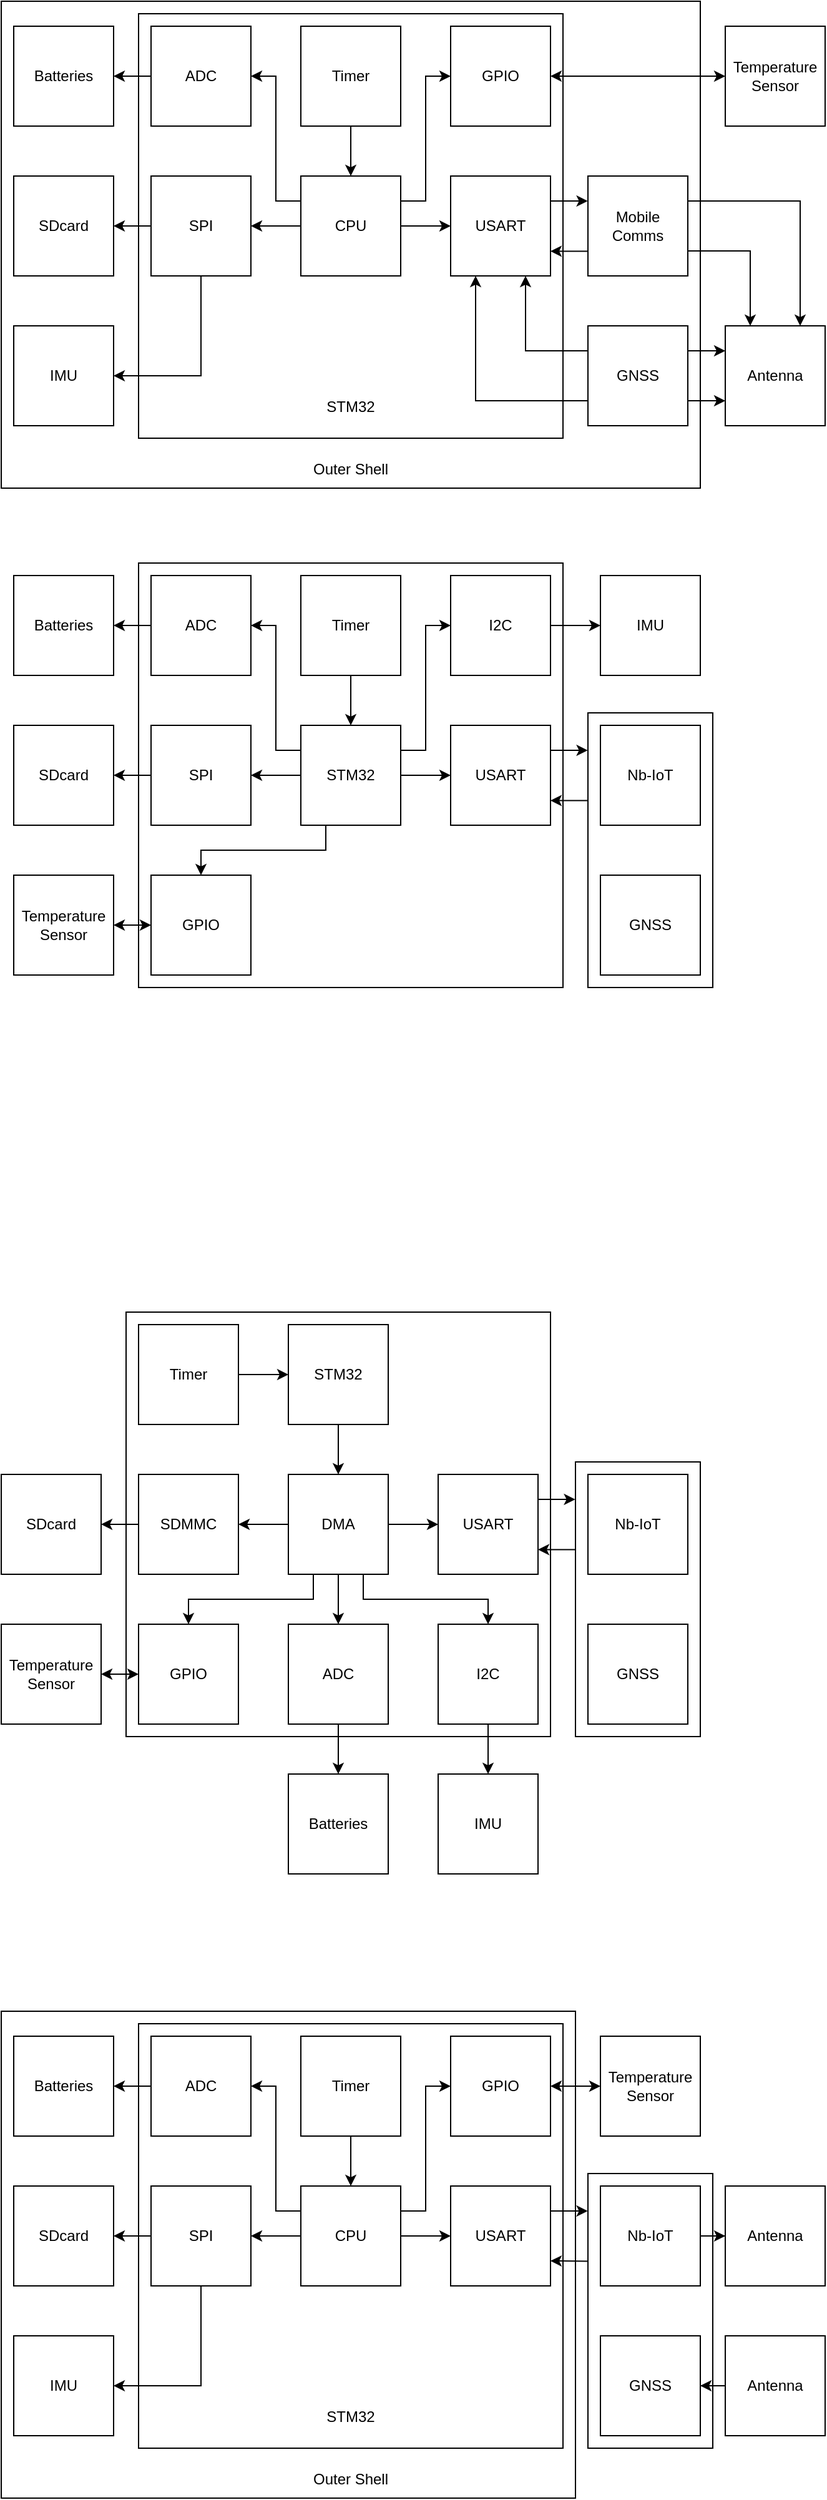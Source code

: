 <mxfile version="26.2.14">
  <diagram name="Page-1" id="YDXt2fmcOemhuKh-iClX">
    <mxGraphModel dx="1372" dy="1892" grid="1" gridSize="10" guides="1" tooltips="1" connect="1" arrows="1" fold="1" page="1" pageScale="1" pageWidth="850" pageHeight="1100" math="0" shadow="0">
      <root>
        <mxCell id="0" />
        <mxCell id="1" parent="0" />
        <mxCell id="3ibLhJLtpGwH6AKdikq_-66" value="" style="rounded=0;whiteSpace=wrap;html=1;" parent="1" vertex="1">
          <mxGeometry x="590" y="550" width="100" height="220" as="geometry" />
        </mxCell>
        <mxCell id="3ibLhJLtpGwH6AKdikq_-4" value="" style="rounded=0;whiteSpace=wrap;html=1;" parent="1" vertex="1">
          <mxGeometry x="230" y="430" width="340" height="340" as="geometry" />
        </mxCell>
        <mxCell id="3ibLhJLtpGwH6AKdikq_-5" style="edgeStyle=orthogonalEdgeStyle;rounded=0;orthogonalLoop=1;jettySize=auto;html=1;exitX=0;exitY=0.25;exitDx=0;exitDy=0;entryX=1;entryY=0.5;entryDx=0;entryDy=0;" parent="1" source="3ibLhJLtpGwH6AKdikq_-1" target="3ibLhJLtpGwH6AKdikq_-2" edge="1">
          <mxGeometry relative="1" as="geometry">
            <Array as="points">
              <mxPoint x="340" y="580" />
              <mxPoint x="340" y="480" />
            </Array>
          </mxGeometry>
        </mxCell>
        <mxCell id="3ibLhJLtpGwH6AKdikq_-6" style="edgeStyle=orthogonalEdgeStyle;rounded=0;orthogonalLoop=1;jettySize=auto;html=1;exitX=1;exitY=0.5;exitDx=0;exitDy=0;entryX=0;entryY=0.5;entryDx=0;entryDy=0;" parent="1" source="3ibLhJLtpGwH6AKdikq_-1" target="3ibLhJLtpGwH6AKdikq_-3" edge="1">
          <mxGeometry relative="1" as="geometry" />
        </mxCell>
        <mxCell id="3ibLhJLtpGwH6AKdikq_-8" style="edgeStyle=orthogonalEdgeStyle;rounded=0;orthogonalLoop=1;jettySize=auto;html=1;exitX=0;exitY=0.5;exitDx=0;exitDy=0;entryX=1;entryY=0.5;entryDx=0;entryDy=0;" parent="1" source="3ibLhJLtpGwH6AKdikq_-1" target="3ibLhJLtpGwH6AKdikq_-7" edge="1">
          <mxGeometry relative="1" as="geometry">
            <Array as="points">
              <mxPoint x="360" y="600" />
              <mxPoint x="360" y="600" />
            </Array>
          </mxGeometry>
        </mxCell>
        <mxCell id="3ibLhJLtpGwH6AKdikq_-26" style="edgeStyle=orthogonalEdgeStyle;rounded=0;orthogonalLoop=1;jettySize=auto;html=1;entryX=0.5;entryY=0;entryDx=0;entryDy=0;exitX=0.25;exitY=1;exitDx=0;exitDy=0;" parent="1" source="3ibLhJLtpGwH6AKdikq_-1" target="3ibLhJLtpGwH6AKdikq_-20" edge="1">
          <mxGeometry relative="1" as="geometry">
            <Array as="points">
              <mxPoint x="380" y="660" />
              <mxPoint x="280" y="660" />
            </Array>
          </mxGeometry>
        </mxCell>
        <mxCell id="3ibLhJLtpGwH6AKdikq_-30" style="edgeStyle=orthogonalEdgeStyle;rounded=0;orthogonalLoop=1;jettySize=auto;html=1;exitX=1;exitY=0.25;exitDx=0;exitDy=0;entryX=0;entryY=0.5;entryDx=0;entryDy=0;" parent="1" source="3ibLhJLtpGwH6AKdikq_-1" target="3ibLhJLtpGwH6AKdikq_-29" edge="1">
          <mxGeometry relative="1" as="geometry" />
        </mxCell>
        <mxCell id="3ibLhJLtpGwH6AKdikq_-1" value="STM32" style="whiteSpace=wrap;html=1;aspect=fixed;" parent="1" vertex="1">
          <mxGeometry x="360" y="560" width="80" height="80" as="geometry" />
        </mxCell>
        <mxCell id="3ibLhJLtpGwH6AKdikq_-13" style="edgeStyle=orthogonalEdgeStyle;rounded=0;orthogonalLoop=1;jettySize=auto;html=1;entryX=1;entryY=0.5;entryDx=0;entryDy=0;" parent="1" source="3ibLhJLtpGwH6AKdikq_-2" target="3ibLhJLtpGwH6AKdikq_-11" edge="1">
          <mxGeometry relative="1" as="geometry">
            <Array as="points" />
          </mxGeometry>
        </mxCell>
        <mxCell id="3ibLhJLtpGwH6AKdikq_-2" value="ADC" style="whiteSpace=wrap;html=1;aspect=fixed;" parent="1" vertex="1">
          <mxGeometry x="240" y="440" width="80" height="80" as="geometry" />
        </mxCell>
        <mxCell id="3ibLhJLtpGwH6AKdikq_-28" style="edgeStyle=orthogonalEdgeStyle;rounded=0;orthogonalLoop=1;jettySize=auto;html=1;entryX=0.319;entryY=1.002;entryDx=0;entryDy=0;entryPerimeter=0;startArrow=classic;startFill=1;endArrow=none;" parent="1" source="3ibLhJLtpGwH6AKdikq_-3" edge="1">
          <mxGeometry relative="1" as="geometry">
            <mxPoint x="589.8" y="620.18" as="targetPoint" />
            <Array as="points">
              <mxPoint x="590" y="620" />
            </Array>
          </mxGeometry>
        </mxCell>
        <mxCell id="3ibLhJLtpGwH6AKdikq_-3" value="USART" style="whiteSpace=wrap;html=1;aspect=fixed;" parent="1" vertex="1">
          <mxGeometry x="480" y="560" width="80" height="80" as="geometry" />
        </mxCell>
        <mxCell id="3ibLhJLtpGwH6AKdikq_-10" style="edgeStyle=orthogonalEdgeStyle;rounded=0;orthogonalLoop=1;jettySize=auto;html=1;entryX=1;entryY=0.5;entryDx=0;entryDy=0;" parent="1" source="3ibLhJLtpGwH6AKdikq_-7" target="3ibLhJLtpGwH6AKdikq_-9" edge="1">
          <mxGeometry relative="1" as="geometry" />
        </mxCell>
        <mxCell id="3ibLhJLtpGwH6AKdikq_-7" value="SPI" style="whiteSpace=wrap;html=1;aspect=fixed;" parent="1" vertex="1">
          <mxGeometry x="240" y="560" width="80" height="80" as="geometry" />
        </mxCell>
        <mxCell id="3ibLhJLtpGwH6AKdikq_-9" value="SDcard" style="whiteSpace=wrap;html=1;aspect=fixed;" parent="1" vertex="1">
          <mxGeometry x="130" y="560" width="80" height="80" as="geometry" />
        </mxCell>
        <mxCell id="3ibLhJLtpGwH6AKdikq_-11" value="Batteries" style="whiteSpace=wrap;html=1;aspect=fixed;" parent="1" vertex="1">
          <mxGeometry x="130" y="440" width="80" height="80" as="geometry" />
        </mxCell>
        <mxCell id="3ibLhJLtpGwH6AKdikq_-25" style="edgeStyle=orthogonalEdgeStyle;rounded=0;orthogonalLoop=1;jettySize=auto;html=1;entryX=1;entryY=0.5;entryDx=0;entryDy=0;startArrow=classic;startFill=1;" parent="1" source="3ibLhJLtpGwH6AKdikq_-20" target="3ibLhJLtpGwH6AKdikq_-24" edge="1">
          <mxGeometry relative="1" as="geometry" />
        </mxCell>
        <mxCell id="3ibLhJLtpGwH6AKdikq_-20" value="GPIO" style="whiteSpace=wrap;html=1;aspect=fixed;" parent="1" vertex="1">
          <mxGeometry x="240" y="680" width="80" height="80" as="geometry" />
        </mxCell>
        <mxCell id="3ibLhJLtpGwH6AKdikq_-14" value="GNSS" style="whiteSpace=wrap;html=1;aspect=fixed;" parent="1" vertex="1">
          <mxGeometry x="600" y="680" width="80" height="80" as="geometry" />
        </mxCell>
        <mxCell id="3ibLhJLtpGwH6AKdikq_-24" value="Temperature Sensor" style="whiteSpace=wrap;html=1;aspect=fixed;" parent="1" vertex="1">
          <mxGeometry x="130" y="680" width="80" height="80" as="geometry" />
        </mxCell>
        <mxCell id="3ibLhJLtpGwH6AKdikq_-27" style="edgeStyle=orthogonalEdgeStyle;rounded=0;orthogonalLoop=1;jettySize=auto;html=1;entryX=0.135;entryY=1.002;entryDx=0;entryDy=0;entryPerimeter=0;exitX=1;exitY=0.25;exitDx=0;exitDy=0;" parent="1" source="3ibLhJLtpGwH6AKdikq_-3" edge="1">
          <mxGeometry relative="1" as="geometry">
            <mxPoint x="589.8" y="579.7" as="targetPoint" />
          </mxGeometry>
        </mxCell>
        <mxCell id="3ibLhJLtpGwH6AKdikq_-32" style="edgeStyle=orthogonalEdgeStyle;rounded=0;orthogonalLoop=1;jettySize=auto;html=1;entryX=0;entryY=0.5;entryDx=0;entryDy=0;" parent="1" source="3ibLhJLtpGwH6AKdikq_-29" target="3ibLhJLtpGwH6AKdikq_-31" edge="1">
          <mxGeometry relative="1" as="geometry" />
        </mxCell>
        <mxCell id="3ibLhJLtpGwH6AKdikq_-29" value="I2C" style="whiteSpace=wrap;html=1;aspect=fixed;" parent="1" vertex="1">
          <mxGeometry x="480" y="440" width="80" height="80" as="geometry" />
        </mxCell>
        <mxCell id="3ibLhJLtpGwH6AKdikq_-31" value="IMU" style="whiteSpace=wrap;html=1;aspect=fixed;" parent="1" vertex="1">
          <mxGeometry x="600" y="440" width="80" height="80" as="geometry" />
        </mxCell>
        <mxCell id="3ibLhJLtpGwH6AKdikq_-33" value="" style="rounded=0;whiteSpace=wrap;html=1;" parent="1" vertex="1">
          <mxGeometry x="220" y="1030" width="340" height="340" as="geometry" />
        </mxCell>
        <mxCell id="3ibLhJLtpGwH6AKdikq_-34" style="edgeStyle=orthogonalEdgeStyle;rounded=0;orthogonalLoop=1;jettySize=auto;html=1;exitX=0.5;exitY=1;exitDx=0;exitDy=0;entryX=0.5;entryY=0;entryDx=0;entryDy=0;" parent="1" source="3ibLhJLtpGwH6AKdikq_-39" target="3ibLhJLtpGwH6AKdikq_-41" edge="1">
          <mxGeometry relative="1" as="geometry" />
        </mxCell>
        <mxCell id="3ibLhJLtpGwH6AKdikq_-35" style="edgeStyle=orthogonalEdgeStyle;rounded=0;orthogonalLoop=1;jettySize=auto;html=1;exitX=1;exitY=0.5;exitDx=0;exitDy=0;entryX=0;entryY=0.5;entryDx=0;entryDy=0;" parent="1" source="3ibLhJLtpGwH6AKdikq_-39" target="3ibLhJLtpGwH6AKdikq_-43" edge="1">
          <mxGeometry relative="1" as="geometry" />
        </mxCell>
        <mxCell id="3ibLhJLtpGwH6AKdikq_-36" style="edgeStyle=orthogonalEdgeStyle;rounded=0;orthogonalLoop=1;jettySize=auto;html=1;exitX=0;exitY=0.5;exitDx=0;exitDy=0;entryX=1;entryY=0.5;entryDx=0;entryDy=0;" parent="1" source="3ibLhJLtpGwH6AKdikq_-39" target="3ibLhJLtpGwH6AKdikq_-45" edge="1">
          <mxGeometry relative="1" as="geometry">
            <Array as="points">
              <mxPoint x="350" y="1200" />
              <mxPoint x="350" y="1200" />
            </Array>
          </mxGeometry>
        </mxCell>
        <mxCell id="3ibLhJLtpGwH6AKdikq_-37" style="edgeStyle=orthogonalEdgeStyle;rounded=0;orthogonalLoop=1;jettySize=auto;html=1;entryX=0.5;entryY=0;entryDx=0;entryDy=0;exitX=0.25;exitY=1;exitDx=0;exitDy=0;" parent="1" source="3ibLhJLtpGwH6AKdikq_-39" target="3ibLhJLtpGwH6AKdikq_-49" edge="1">
          <mxGeometry relative="1" as="geometry">
            <Array as="points">
              <mxPoint x="370" y="1260" />
              <mxPoint x="270" y="1260" />
            </Array>
          </mxGeometry>
        </mxCell>
        <mxCell id="3ibLhJLtpGwH6AKdikq_-38" style="edgeStyle=orthogonalEdgeStyle;rounded=0;orthogonalLoop=1;jettySize=auto;html=1;exitX=0.75;exitY=1;exitDx=0;exitDy=0;entryX=0.5;entryY=0;entryDx=0;entryDy=0;" parent="1" source="3ibLhJLtpGwH6AKdikq_-39" target="3ibLhJLtpGwH6AKdikq_-56" edge="1">
          <mxGeometry relative="1" as="geometry" />
        </mxCell>
        <mxCell id="3ibLhJLtpGwH6AKdikq_-39" value="DMA" style="whiteSpace=wrap;html=1;aspect=fixed;" parent="1" vertex="1">
          <mxGeometry x="350" y="1160" width="80" height="80" as="geometry" />
        </mxCell>
        <mxCell id="3ibLhJLtpGwH6AKdikq_-40" style="edgeStyle=orthogonalEdgeStyle;rounded=0;orthogonalLoop=1;jettySize=auto;html=1;entryX=0.5;entryY=0;entryDx=0;entryDy=0;" parent="1" source="3ibLhJLtpGwH6AKdikq_-41" target="3ibLhJLtpGwH6AKdikq_-47" edge="1">
          <mxGeometry relative="1" as="geometry">
            <Array as="points" />
          </mxGeometry>
        </mxCell>
        <mxCell id="3ibLhJLtpGwH6AKdikq_-41" value="ADC" style="whiteSpace=wrap;html=1;aspect=fixed;" parent="1" vertex="1">
          <mxGeometry x="350" y="1280" width="80" height="80" as="geometry" />
        </mxCell>
        <mxCell id="3ibLhJLtpGwH6AKdikq_-42" style="edgeStyle=orthogonalEdgeStyle;rounded=0;orthogonalLoop=1;jettySize=auto;html=1;entryX=0.319;entryY=1.002;entryDx=0;entryDy=0;entryPerimeter=0;startArrow=classic;startFill=1;endArrow=none;" parent="1" source="3ibLhJLtpGwH6AKdikq_-43" target="3ibLhJLtpGwH6AKdikq_-50" edge="1">
          <mxGeometry relative="1" as="geometry">
            <Array as="points">
              <mxPoint x="580" y="1220" />
            </Array>
          </mxGeometry>
        </mxCell>
        <mxCell id="3ibLhJLtpGwH6AKdikq_-43" value="USART" style="whiteSpace=wrap;html=1;aspect=fixed;" parent="1" vertex="1">
          <mxGeometry x="470" y="1160" width="80" height="80" as="geometry" />
        </mxCell>
        <mxCell id="3ibLhJLtpGwH6AKdikq_-44" style="edgeStyle=orthogonalEdgeStyle;rounded=0;orthogonalLoop=1;jettySize=auto;html=1;entryX=1;entryY=0.5;entryDx=0;entryDy=0;" parent="1" source="3ibLhJLtpGwH6AKdikq_-45" target="3ibLhJLtpGwH6AKdikq_-46" edge="1">
          <mxGeometry relative="1" as="geometry" />
        </mxCell>
        <mxCell id="3ibLhJLtpGwH6AKdikq_-45" value="SDMMC" style="whiteSpace=wrap;html=1;aspect=fixed;" parent="1" vertex="1">
          <mxGeometry x="230" y="1160" width="80" height="80" as="geometry" />
        </mxCell>
        <mxCell id="3ibLhJLtpGwH6AKdikq_-46" value="SDcard" style="whiteSpace=wrap;html=1;aspect=fixed;" parent="1" vertex="1">
          <mxGeometry x="120" y="1160" width="80" height="80" as="geometry" />
        </mxCell>
        <mxCell id="3ibLhJLtpGwH6AKdikq_-47" value="Batteries" style="whiteSpace=wrap;html=1;aspect=fixed;" parent="1" vertex="1">
          <mxGeometry x="350" y="1400" width="80" height="80" as="geometry" />
        </mxCell>
        <mxCell id="3ibLhJLtpGwH6AKdikq_-48" style="edgeStyle=orthogonalEdgeStyle;rounded=0;orthogonalLoop=1;jettySize=auto;html=1;entryX=1;entryY=0.5;entryDx=0;entryDy=0;startArrow=classic;startFill=1;" parent="1" source="3ibLhJLtpGwH6AKdikq_-49" target="3ibLhJLtpGwH6AKdikq_-53" edge="1">
          <mxGeometry relative="1" as="geometry" />
        </mxCell>
        <mxCell id="3ibLhJLtpGwH6AKdikq_-49" value="GPIO" style="whiteSpace=wrap;html=1;aspect=fixed;" parent="1" vertex="1">
          <mxGeometry x="230" y="1280" width="80" height="80" as="geometry" />
        </mxCell>
        <mxCell id="3ibLhJLtpGwH6AKdikq_-50" value="" style="rounded=0;whiteSpace=wrap;html=1;fontStyle=4;rotation=90;" parent="1" vertex="1">
          <mxGeometry x="520" y="1210" width="220" height="100" as="geometry" />
        </mxCell>
        <mxCell id="3ibLhJLtpGwH6AKdikq_-51" value="Nb-IoT" style="whiteSpace=wrap;html=1;aspect=fixed;" parent="1" vertex="1">
          <mxGeometry x="590" y="1160" width="80" height="80" as="geometry" />
        </mxCell>
        <mxCell id="3ibLhJLtpGwH6AKdikq_-52" value="GNSS" style="whiteSpace=wrap;html=1;aspect=fixed;" parent="1" vertex="1">
          <mxGeometry x="590" y="1280" width="80" height="80" as="geometry" />
        </mxCell>
        <mxCell id="3ibLhJLtpGwH6AKdikq_-53" value="Temperature Sensor" style="whiteSpace=wrap;html=1;aspect=fixed;" parent="1" vertex="1">
          <mxGeometry x="120" y="1280" width="80" height="80" as="geometry" />
        </mxCell>
        <mxCell id="3ibLhJLtpGwH6AKdikq_-54" style="edgeStyle=orthogonalEdgeStyle;rounded=0;orthogonalLoop=1;jettySize=auto;html=1;entryX=0.135;entryY=1.002;entryDx=0;entryDy=0;entryPerimeter=0;exitX=1;exitY=0.25;exitDx=0;exitDy=0;" parent="1" source="3ibLhJLtpGwH6AKdikq_-43" target="3ibLhJLtpGwH6AKdikq_-50" edge="1">
          <mxGeometry relative="1" as="geometry" />
        </mxCell>
        <mxCell id="3ibLhJLtpGwH6AKdikq_-55" style="edgeStyle=orthogonalEdgeStyle;rounded=0;orthogonalLoop=1;jettySize=auto;html=1;entryX=0.5;entryY=0;entryDx=0;entryDy=0;" parent="1" source="3ibLhJLtpGwH6AKdikq_-56" target="3ibLhJLtpGwH6AKdikq_-57" edge="1">
          <mxGeometry relative="1" as="geometry" />
        </mxCell>
        <mxCell id="3ibLhJLtpGwH6AKdikq_-56" value="I2C" style="whiteSpace=wrap;html=1;aspect=fixed;" parent="1" vertex="1">
          <mxGeometry x="470" y="1280" width="80" height="80" as="geometry" />
        </mxCell>
        <mxCell id="3ibLhJLtpGwH6AKdikq_-57" value="IMU" style="whiteSpace=wrap;html=1;aspect=fixed;" parent="1" vertex="1">
          <mxGeometry x="470" y="1400" width="80" height="80" as="geometry" />
        </mxCell>
        <mxCell id="3ibLhJLtpGwH6AKdikq_-59" style="edgeStyle=orthogonalEdgeStyle;rounded=0;orthogonalLoop=1;jettySize=auto;html=1;entryX=0.5;entryY=0;entryDx=0;entryDy=0;" parent="1" source="3ibLhJLtpGwH6AKdikq_-58" target="3ibLhJLtpGwH6AKdikq_-39" edge="1">
          <mxGeometry relative="1" as="geometry" />
        </mxCell>
        <mxCell id="3ibLhJLtpGwH6AKdikq_-58" value="STM32" style="whiteSpace=wrap;html=1;aspect=fixed;" parent="1" vertex="1">
          <mxGeometry x="350" y="1040" width="80" height="80" as="geometry" />
        </mxCell>
        <mxCell id="3ibLhJLtpGwH6AKdikq_-61" style="edgeStyle=orthogonalEdgeStyle;rounded=0;orthogonalLoop=1;jettySize=auto;html=1;entryX=0.5;entryY=0;entryDx=0;entryDy=0;" parent="1" source="3ibLhJLtpGwH6AKdikq_-60" target="3ibLhJLtpGwH6AKdikq_-1" edge="1">
          <mxGeometry relative="1" as="geometry" />
        </mxCell>
        <mxCell id="3ibLhJLtpGwH6AKdikq_-60" value="Timer" style="whiteSpace=wrap;html=1;aspect=fixed;" parent="1" vertex="1">
          <mxGeometry x="360" y="440" width="80" height="80" as="geometry" />
        </mxCell>
        <mxCell id="3ibLhJLtpGwH6AKdikq_-63" style="edgeStyle=orthogonalEdgeStyle;rounded=0;orthogonalLoop=1;jettySize=auto;html=1;entryX=0;entryY=0.5;entryDx=0;entryDy=0;" parent="1" source="3ibLhJLtpGwH6AKdikq_-62" target="3ibLhJLtpGwH6AKdikq_-58" edge="1">
          <mxGeometry relative="1" as="geometry" />
        </mxCell>
        <mxCell id="3ibLhJLtpGwH6AKdikq_-62" value="Timer" style="whiteSpace=wrap;html=1;aspect=fixed;" parent="1" vertex="1">
          <mxGeometry x="230" y="1040" width="80" height="80" as="geometry" />
        </mxCell>
        <mxCell id="3ibLhJLtpGwH6AKdikq_-65" value="Nb-IoT" style="whiteSpace=wrap;html=1;aspect=fixed;" parent="1" vertex="1">
          <mxGeometry x="600" y="560" width="80" height="80" as="geometry" />
        </mxCell>
        <mxCell id="GKDIqN_Wt-pioFlTOBqr-1" value="" style="rounded=0;whiteSpace=wrap;html=1;" parent="1" vertex="1">
          <mxGeometry x="120" y="-20" width="560" height="390" as="geometry" />
        </mxCell>
        <mxCell id="GKDIqN_Wt-pioFlTOBqr-2" value="" style="rounded=0;whiteSpace=wrap;html=1;" parent="1" vertex="1">
          <mxGeometry x="230" y="-10" width="340" height="340" as="geometry" />
        </mxCell>
        <mxCell id="GKDIqN_Wt-pioFlTOBqr-3" style="edgeStyle=orthogonalEdgeStyle;rounded=0;orthogonalLoop=1;jettySize=auto;html=1;exitX=0;exitY=0.25;exitDx=0;exitDy=0;entryX=1;entryY=0.5;entryDx=0;entryDy=0;" parent="1" source="GKDIqN_Wt-pioFlTOBqr-8" target="GKDIqN_Wt-pioFlTOBqr-10" edge="1">
          <mxGeometry relative="1" as="geometry">
            <Array as="points">
              <mxPoint x="340" y="140" />
              <mxPoint x="340" y="40" />
            </Array>
          </mxGeometry>
        </mxCell>
        <mxCell id="GKDIqN_Wt-pioFlTOBqr-4" style="edgeStyle=orthogonalEdgeStyle;rounded=0;orthogonalLoop=1;jettySize=auto;html=1;exitX=1;exitY=0.5;exitDx=0;exitDy=0;entryX=0;entryY=0.5;entryDx=0;entryDy=0;" parent="1" source="GKDIqN_Wt-pioFlTOBqr-8" target="GKDIqN_Wt-pioFlTOBqr-12" edge="1">
          <mxGeometry relative="1" as="geometry" />
        </mxCell>
        <mxCell id="GKDIqN_Wt-pioFlTOBqr-5" style="edgeStyle=orthogonalEdgeStyle;rounded=0;orthogonalLoop=1;jettySize=auto;html=1;exitX=0;exitY=0.5;exitDx=0;exitDy=0;entryX=1;entryY=0.5;entryDx=0;entryDy=0;" parent="1" source="GKDIqN_Wt-pioFlTOBqr-8" target="GKDIqN_Wt-pioFlTOBqr-14" edge="1">
          <mxGeometry relative="1" as="geometry">
            <Array as="points">
              <mxPoint x="360" y="160" />
              <mxPoint x="360" y="160" />
            </Array>
          </mxGeometry>
        </mxCell>
        <mxCell id="GKDIqN_Wt-pioFlTOBqr-6" style="edgeStyle=orthogonalEdgeStyle;rounded=0;orthogonalLoop=1;jettySize=auto;html=1;entryX=0;entryY=0.5;entryDx=0;entryDy=0;exitX=1;exitY=0.25;exitDx=0;exitDy=0;" parent="1" source="GKDIqN_Wt-pioFlTOBqr-8" target="GKDIqN_Wt-pioFlTOBqr-18" edge="1">
          <mxGeometry relative="1" as="geometry">
            <Array as="points">
              <mxPoint x="460" y="140" />
              <mxPoint x="460" y="40" />
            </Array>
          </mxGeometry>
        </mxCell>
        <mxCell id="GKDIqN_Wt-pioFlTOBqr-8" value="CPU" style="whiteSpace=wrap;html=1;aspect=fixed;" parent="1" vertex="1">
          <mxGeometry x="360" y="120" width="80" height="80" as="geometry" />
        </mxCell>
        <mxCell id="GKDIqN_Wt-pioFlTOBqr-9" style="edgeStyle=orthogonalEdgeStyle;rounded=0;orthogonalLoop=1;jettySize=auto;html=1;entryX=1;entryY=0.5;entryDx=0;entryDy=0;" parent="1" source="GKDIqN_Wt-pioFlTOBqr-10" target="GKDIqN_Wt-pioFlTOBqr-16" edge="1">
          <mxGeometry relative="1" as="geometry">
            <Array as="points" />
          </mxGeometry>
        </mxCell>
        <mxCell id="GKDIqN_Wt-pioFlTOBqr-10" value="ADC" style="whiteSpace=wrap;html=1;aspect=fixed;" parent="1" vertex="1">
          <mxGeometry x="240" width="80" height="80" as="geometry" />
        </mxCell>
        <mxCell id="GKDIqN_Wt-pioFlTOBqr-11" style="edgeStyle=orthogonalEdgeStyle;rounded=0;orthogonalLoop=1;jettySize=auto;html=1;entryX=0.319;entryY=1.002;entryDx=0;entryDy=0;entryPerimeter=0;startArrow=classic;startFill=1;endArrow=none;" parent="1" source="GKDIqN_Wt-pioFlTOBqr-12" edge="1">
          <mxGeometry relative="1" as="geometry">
            <mxPoint x="589.8" y="180.18" as="targetPoint" />
            <Array as="points">
              <mxPoint x="590" y="180" />
            </Array>
          </mxGeometry>
        </mxCell>
        <mxCell id="GKDIqN_Wt-pioFlTOBqr-12" value="USART" style="whiteSpace=wrap;html=1;aspect=fixed;" parent="1" vertex="1">
          <mxGeometry x="480" y="120" width="80" height="80" as="geometry" />
        </mxCell>
        <mxCell id="GKDIqN_Wt-pioFlTOBqr-13" style="edgeStyle=orthogonalEdgeStyle;rounded=0;orthogonalLoop=1;jettySize=auto;html=1;entryX=1;entryY=0.5;entryDx=0;entryDy=0;" parent="1" source="GKDIqN_Wt-pioFlTOBqr-14" target="GKDIqN_Wt-pioFlTOBqr-15" edge="1">
          <mxGeometry relative="1" as="geometry" />
        </mxCell>
        <mxCell id="FZoQNZlx6OKWtkzp3mh9-1" style="edgeStyle=orthogonalEdgeStyle;rounded=0;orthogonalLoop=1;jettySize=auto;html=1;exitX=0.5;exitY=1;exitDx=0;exitDy=0;entryX=1;entryY=0.5;entryDx=0;entryDy=0;" edge="1" parent="1" source="GKDIqN_Wt-pioFlTOBqr-14" target="GKDIqN_Wt-pioFlTOBqr-24">
          <mxGeometry relative="1" as="geometry" />
        </mxCell>
        <mxCell id="GKDIqN_Wt-pioFlTOBqr-14" value="SPI" style="whiteSpace=wrap;html=1;aspect=fixed;" parent="1" vertex="1">
          <mxGeometry x="240" y="120" width="80" height="80" as="geometry" />
        </mxCell>
        <mxCell id="GKDIqN_Wt-pioFlTOBqr-15" value="SDcard" style="whiteSpace=wrap;html=1;aspect=fixed;" parent="1" vertex="1">
          <mxGeometry x="130" y="120" width="80" height="80" as="geometry" />
        </mxCell>
        <mxCell id="GKDIqN_Wt-pioFlTOBqr-16" value="Batteries" style="whiteSpace=wrap;html=1;aspect=fixed;" parent="1" vertex="1">
          <mxGeometry x="130" width="80" height="80" as="geometry" />
        </mxCell>
        <mxCell id="GKDIqN_Wt-pioFlTOBqr-17" style="edgeStyle=orthogonalEdgeStyle;rounded=0;orthogonalLoop=1;jettySize=auto;html=1;entryX=0;entryY=0.5;entryDx=0;entryDy=0;startArrow=classic;startFill=1;" parent="1" source="GKDIqN_Wt-pioFlTOBqr-18" target="GKDIqN_Wt-pioFlTOBqr-20" edge="1">
          <mxGeometry relative="1" as="geometry" />
        </mxCell>
        <mxCell id="GKDIqN_Wt-pioFlTOBqr-18" value="GPIO" style="whiteSpace=wrap;html=1;aspect=fixed;" parent="1" vertex="1">
          <mxGeometry x="480" width="80" height="80" as="geometry" />
        </mxCell>
        <mxCell id="GKDIqN_Wt-pioFlTOBqr-31" style="edgeStyle=orthogonalEdgeStyle;rounded=0;orthogonalLoop=1;jettySize=auto;html=1;exitX=0;exitY=0.25;exitDx=0;exitDy=0;entryX=0.75;entryY=1;entryDx=0;entryDy=0;" parent="1" source="GKDIqN_Wt-pioFlTOBqr-19" target="GKDIqN_Wt-pioFlTOBqr-12" edge="1">
          <mxGeometry relative="1" as="geometry" />
        </mxCell>
        <mxCell id="GKDIqN_Wt-pioFlTOBqr-32" style="edgeStyle=orthogonalEdgeStyle;rounded=0;orthogonalLoop=1;jettySize=auto;html=1;exitX=0;exitY=0.75;exitDx=0;exitDy=0;entryX=0.25;entryY=1;entryDx=0;entryDy=0;" parent="1" source="GKDIqN_Wt-pioFlTOBqr-19" target="GKDIqN_Wt-pioFlTOBqr-12" edge="1">
          <mxGeometry relative="1" as="geometry" />
        </mxCell>
        <mxCell id="GKDIqN_Wt-pioFlTOBqr-35" style="edgeStyle=orthogonalEdgeStyle;rounded=0;orthogonalLoop=1;jettySize=auto;html=1;exitX=1;exitY=0.25;exitDx=0;exitDy=0;entryX=0;entryY=0.25;entryDx=0;entryDy=0;" parent="1" source="GKDIqN_Wt-pioFlTOBqr-19" target="GKDIqN_Wt-pioFlTOBqr-33" edge="1">
          <mxGeometry relative="1" as="geometry" />
        </mxCell>
        <mxCell id="GKDIqN_Wt-pioFlTOBqr-36" style="edgeStyle=orthogonalEdgeStyle;rounded=0;orthogonalLoop=1;jettySize=auto;html=1;exitX=1;exitY=0.75;exitDx=0;exitDy=0;entryX=0;entryY=0.75;entryDx=0;entryDy=0;" parent="1" source="GKDIqN_Wt-pioFlTOBqr-19" target="GKDIqN_Wt-pioFlTOBqr-33" edge="1">
          <mxGeometry relative="1" as="geometry" />
        </mxCell>
        <mxCell id="GKDIqN_Wt-pioFlTOBqr-19" value="GNSS" style="whiteSpace=wrap;html=1;aspect=fixed;" parent="1" vertex="1">
          <mxGeometry x="590" y="240" width="80" height="80" as="geometry" />
        </mxCell>
        <mxCell id="GKDIqN_Wt-pioFlTOBqr-20" value="Temperature Sensor" style="whiteSpace=wrap;html=1;aspect=fixed;" parent="1" vertex="1">
          <mxGeometry x="700" width="80" height="80" as="geometry" />
        </mxCell>
        <mxCell id="GKDIqN_Wt-pioFlTOBqr-21" style="edgeStyle=orthogonalEdgeStyle;rounded=0;orthogonalLoop=1;jettySize=auto;html=1;entryX=0.135;entryY=1.002;entryDx=0;entryDy=0;entryPerimeter=0;exitX=1;exitY=0.25;exitDx=0;exitDy=0;" parent="1" source="GKDIqN_Wt-pioFlTOBqr-12" edge="1">
          <mxGeometry relative="1" as="geometry">
            <mxPoint x="589.8" y="139.7" as="targetPoint" />
          </mxGeometry>
        </mxCell>
        <mxCell id="GKDIqN_Wt-pioFlTOBqr-24" value="IMU" style="whiteSpace=wrap;html=1;aspect=fixed;" parent="1" vertex="1">
          <mxGeometry x="130" y="240" width="80" height="80" as="geometry" />
        </mxCell>
        <mxCell id="GKDIqN_Wt-pioFlTOBqr-25" style="edgeStyle=orthogonalEdgeStyle;rounded=0;orthogonalLoop=1;jettySize=auto;html=1;entryX=0.5;entryY=0;entryDx=0;entryDy=0;" parent="1" source="GKDIqN_Wt-pioFlTOBqr-26" target="GKDIqN_Wt-pioFlTOBqr-8" edge="1">
          <mxGeometry relative="1" as="geometry" />
        </mxCell>
        <mxCell id="GKDIqN_Wt-pioFlTOBqr-26" value="Timer" style="whiteSpace=wrap;html=1;aspect=fixed;" parent="1" vertex="1">
          <mxGeometry x="360" width="80" height="80" as="geometry" />
        </mxCell>
        <mxCell id="GKDIqN_Wt-pioFlTOBqr-37" style="edgeStyle=orthogonalEdgeStyle;rounded=0;orthogonalLoop=1;jettySize=auto;html=1;exitX=1;exitY=0.75;exitDx=0;exitDy=0;entryX=0.25;entryY=0;entryDx=0;entryDy=0;" parent="1" source="GKDIqN_Wt-pioFlTOBqr-27" target="GKDIqN_Wt-pioFlTOBqr-33" edge="1">
          <mxGeometry relative="1" as="geometry" />
        </mxCell>
        <mxCell id="GKDIqN_Wt-pioFlTOBqr-38" style="edgeStyle=orthogonalEdgeStyle;rounded=0;orthogonalLoop=1;jettySize=auto;html=1;exitX=1;exitY=0.25;exitDx=0;exitDy=0;entryX=0.75;entryY=0;entryDx=0;entryDy=0;" parent="1" source="GKDIqN_Wt-pioFlTOBqr-27" target="GKDIqN_Wt-pioFlTOBqr-33" edge="1">
          <mxGeometry relative="1" as="geometry" />
        </mxCell>
        <mxCell id="GKDIqN_Wt-pioFlTOBqr-27" value="Mobile Comms" style="whiteSpace=wrap;html=1;aspect=fixed;" parent="1" vertex="1">
          <mxGeometry x="590" y="120" width="80" height="80" as="geometry" />
        </mxCell>
        <mxCell id="GKDIqN_Wt-pioFlTOBqr-28" value="STM32" style="text;html=1;align=center;verticalAlign=middle;whiteSpace=wrap;rounded=0;" parent="1" vertex="1">
          <mxGeometry x="370" y="290" width="60" height="30" as="geometry" />
        </mxCell>
        <mxCell id="GKDIqN_Wt-pioFlTOBqr-33" value="Antenna" style="whiteSpace=wrap;html=1;aspect=fixed;" parent="1" vertex="1">
          <mxGeometry x="700" y="240" width="80" height="80" as="geometry" />
        </mxCell>
        <mxCell id="GKDIqN_Wt-pioFlTOBqr-39" value="Outer Shell" style="text;html=1;align=center;verticalAlign=middle;whiteSpace=wrap;rounded=0;" parent="1" vertex="1">
          <mxGeometry x="360" y="340" width="80" height="30" as="geometry" />
        </mxCell>
        <mxCell id="FZoQNZlx6OKWtkzp3mh9-3" value="" style="rounded=0;whiteSpace=wrap;html=1;" vertex="1" parent="1">
          <mxGeometry x="120" y="1590" width="460" height="390" as="geometry" />
        </mxCell>
        <mxCell id="FZoQNZlx6OKWtkzp3mh9-4" value="" style="rounded=0;whiteSpace=wrap;html=1;" vertex="1" parent="1">
          <mxGeometry x="230" y="1600" width="340" height="340" as="geometry" />
        </mxCell>
        <mxCell id="FZoQNZlx6OKWtkzp3mh9-5" style="edgeStyle=orthogonalEdgeStyle;rounded=0;orthogonalLoop=1;jettySize=auto;html=1;exitX=0;exitY=0.25;exitDx=0;exitDy=0;entryX=1;entryY=0.5;entryDx=0;entryDy=0;" edge="1" parent="1" source="FZoQNZlx6OKWtkzp3mh9-9" target="FZoQNZlx6OKWtkzp3mh9-11">
          <mxGeometry relative="1" as="geometry">
            <Array as="points">
              <mxPoint x="340" y="1750" />
              <mxPoint x="340" y="1650" />
            </Array>
          </mxGeometry>
        </mxCell>
        <mxCell id="FZoQNZlx6OKWtkzp3mh9-6" style="edgeStyle=orthogonalEdgeStyle;rounded=0;orthogonalLoop=1;jettySize=auto;html=1;exitX=1;exitY=0.5;exitDx=0;exitDy=0;entryX=0;entryY=0.5;entryDx=0;entryDy=0;" edge="1" parent="1" source="FZoQNZlx6OKWtkzp3mh9-9" target="FZoQNZlx6OKWtkzp3mh9-12">
          <mxGeometry relative="1" as="geometry" />
        </mxCell>
        <mxCell id="FZoQNZlx6OKWtkzp3mh9-7" style="edgeStyle=orthogonalEdgeStyle;rounded=0;orthogonalLoop=1;jettySize=auto;html=1;exitX=0;exitY=0.5;exitDx=0;exitDy=0;entryX=1;entryY=0.5;entryDx=0;entryDy=0;" edge="1" parent="1" source="FZoQNZlx6OKWtkzp3mh9-9" target="FZoQNZlx6OKWtkzp3mh9-15">
          <mxGeometry relative="1" as="geometry">
            <Array as="points">
              <mxPoint x="360" y="1770" />
              <mxPoint x="360" y="1770" />
            </Array>
          </mxGeometry>
        </mxCell>
        <mxCell id="FZoQNZlx6OKWtkzp3mh9-8" style="edgeStyle=orthogonalEdgeStyle;rounded=0;orthogonalLoop=1;jettySize=auto;html=1;entryX=0;entryY=0.5;entryDx=0;entryDy=0;exitX=1;exitY=0.25;exitDx=0;exitDy=0;" edge="1" parent="1" source="FZoQNZlx6OKWtkzp3mh9-9" target="FZoQNZlx6OKWtkzp3mh9-19">
          <mxGeometry relative="1" as="geometry">
            <Array as="points">
              <mxPoint x="460" y="1750" />
              <mxPoint x="460" y="1650" />
            </Array>
          </mxGeometry>
        </mxCell>
        <mxCell id="FZoQNZlx6OKWtkzp3mh9-9" value="CPU" style="whiteSpace=wrap;html=1;aspect=fixed;" vertex="1" parent="1">
          <mxGeometry x="360" y="1730" width="80" height="80" as="geometry" />
        </mxCell>
        <mxCell id="FZoQNZlx6OKWtkzp3mh9-10" style="edgeStyle=orthogonalEdgeStyle;rounded=0;orthogonalLoop=1;jettySize=auto;html=1;entryX=1;entryY=0.5;entryDx=0;entryDy=0;" edge="1" parent="1" source="FZoQNZlx6OKWtkzp3mh9-11" target="FZoQNZlx6OKWtkzp3mh9-17">
          <mxGeometry relative="1" as="geometry">
            <Array as="points" />
          </mxGeometry>
        </mxCell>
        <mxCell id="FZoQNZlx6OKWtkzp3mh9-11" value="ADC" style="whiteSpace=wrap;html=1;aspect=fixed;" vertex="1" parent="1">
          <mxGeometry x="240" y="1610" width="80" height="80" as="geometry" />
        </mxCell>
        <mxCell id="FZoQNZlx6OKWtkzp3mh9-12" value="USART" style="whiteSpace=wrap;html=1;aspect=fixed;" vertex="1" parent="1">
          <mxGeometry x="480" y="1730" width="80" height="80" as="geometry" />
        </mxCell>
        <mxCell id="FZoQNZlx6OKWtkzp3mh9-13" style="edgeStyle=orthogonalEdgeStyle;rounded=0;orthogonalLoop=1;jettySize=auto;html=1;entryX=1;entryY=0.5;entryDx=0;entryDy=0;" edge="1" parent="1" source="FZoQNZlx6OKWtkzp3mh9-15" target="FZoQNZlx6OKWtkzp3mh9-16">
          <mxGeometry relative="1" as="geometry" />
        </mxCell>
        <mxCell id="FZoQNZlx6OKWtkzp3mh9-14" style="edgeStyle=orthogonalEdgeStyle;rounded=0;orthogonalLoop=1;jettySize=auto;html=1;exitX=0.5;exitY=1;exitDx=0;exitDy=0;entryX=1;entryY=0.5;entryDx=0;entryDy=0;" edge="1" parent="1" source="FZoQNZlx6OKWtkzp3mh9-15" target="FZoQNZlx6OKWtkzp3mh9-21">
          <mxGeometry relative="1" as="geometry" />
        </mxCell>
        <mxCell id="FZoQNZlx6OKWtkzp3mh9-15" value="SPI" style="whiteSpace=wrap;html=1;aspect=fixed;" vertex="1" parent="1">
          <mxGeometry x="240" y="1730" width="80" height="80" as="geometry" />
        </mxCell>
        <mxCell id="FZoQNZlx6OKWtkzp3mh9-16" value="SDcard" style="whiteSpace=wrap;html=1;aspect=fixed;" vertex="1" parent="1">
          <mxGeometry x="130" y="1730" width="80" height="80" as="geometry" />
        </mxCell>
        <mxCell id="FZoQNZlx6OKWtkzp3mh9-17" value="Batteries" style="whiteSpace=wrap;html=1;aspect=fixed;" vertex="1" parent="1">
          <mxGeometry x="130" y="1610" width="80" height="80" as="geometry" />
        </mxCell>
        <mxCell id="FZoQNZlx6OKWtkzp3mh9-18" style="edgeStyle=orthogonalEdgeStyle;rounded=0;orthogonalLoop=1;jettySize=auto;html=1;entryX=0;entryY=0.5;entryDx=0;entryDy=0;startArrow=classic;startFill=1;" edge="1" parent="1" source="FZoQNZlx6OKWtkzp3mh9-19" target="FZoQNZlx6OKWtkzp3mh9-20">
          <mxGeometry relative="1" as="geometry" />
        </mxCell>
        <mxCell id="FZoQNZlx6OKWtkzp3mh9-19" value="GPIO" style="whiteSpace=wrap;html=1;aspect=fixed;" vertex="1" parent="1">
          <mxGeometry x="480" y="1610" width="80" height="80" as="geometry" />
        </mxCell>
        <mxCell id="FZoQNZlx6OKWtkzp3mh9-20" value="Temperature Sensor" style="whiteSpace=wrap;html=1;aspect=fixed;" vertex="1" parent="1">
          <mxGeometry x="600" y="1610" width="80" height="80" as="geometry" />
        </mxCell>
        <mxCell id="FZoQNZlx6OKWtkzp3mh9-21" value="IMU" style="whiteSpace=wrap;html=1;aspect=fixed;" vertex="1" parent="1">
          <mxGeometry x="130" y="1850" width="80" height="80" as="geometry" />
        </mxCell>
        <mxCell id="FZoQNZlx6OKWtkzp3mh9-22" style="edgeStyle=orthogonalEdgeStyle;rounded=0;orthogonalLoop=1;jettySize=auto;html=1;entryX=0.5;entryY=0;entryDx=0;entryDy=0;" edge="1" parent="1" source="FZoQNZlx6OKWtkzp3mh9-23" target="FZoQNZlx6OKWtkzp3mh9-9">
          <mxGeometry relative="1" as="geometry" />
        </mxCell>
        <mxCell id="FZoQNZlx6OKWtkzp3mh9-23" value="Timer" style="whiteSpace=wrap;html=1;aspect=fixed;" vertex="1" parent="1">
          <mxGeometry x="360" y="1610" width="80" height="80" as="geometry" />
        </mxCell>
        <mxCell id="FZoQNZlx6OKWtkzp3mh9-24" value="STM32" style="text;html=1;align=center;verticalAlign=middle;whiteSpace=wrap;rounded=0;" vertex="1" parent="1">
          <mxGeometry x="370" y="1900" width="60" height="30" as="geometry" />
        </mxCell>
        <mxCell id="FZoQNZlx6OKWtkzp3mh9-25" value="Outer Shell" style="text;html=1;align=center;verticalAlign=middle;whiteSpace=wrap;rounded=0;" vertex="1" parent="1">
          <mxGeometry x="360" y="1950" width="80" height="30" as="geometry" />
        </mxCell>
        <mxCell id="FZoQNZlx6OKWtkzp3mh9-49" style="edgeStyle=orthogonalEdgeStyle;rounded=0;orthogonalLoop=1;jettySize=auto;html=1;entryX=0.319;entryY=1.002;entryDx=0;entryDy=0;entryPerimeter=0;startArrow=classic;startFill=1;endArrow=none;" edge="1" parent="1" target="FZoQNZlx6OKWtkzp3mh9-50">
          <mxGeometry relative="1" as="geometry">
            <Array as="points">
              <mxPoint x="590" y="1790" />
            </Array>
            <mxPoint x="560" y="1790" as="sourcePoint" />
          </mxGeometry>
        </mxCell>
        <mxCell id="FZoQNZlx6OKWtkzp3mh9-50" value="" style="rounded=0;whiteSpace=wrap;html=1;fontStyle=4;rotation=90;" vertex="1" parent="1">
          <mxGeometry x="530" y="1780" width="220" height="100" as="geometry" />
        </mxCell>
        <mxCell id="FZoQNZlx6OKWtkzp3mh9-56" style="edgeStyle=orthogonalEdgeStyle;rounded=0;orthogonalLoop=1;jettySize=auto;html=1;entryX=0;entryY=0.5;entryDx=0;entryDy=0;" edge="1" parent="1" source="FZoQNZlx6OKWtkzp3mh9-51" target="FZoQNZlx6OKWtkzp3mh9-54">
          <mxGeometry relative="1" as="geometry" />
        </mxCell>
        <mxCell id="FZoQNZlx6OKWtkzp3mh9-51" value="Nb-IoT" style="whiteSpace=wrap;html=1;aspect=fixed;" vertex="1" parent="1">
          <mxGeometry x="600" y="1730" width="80" height="80" as="geometry" />
        </mxCell>
        <mxCell id="FZoQNZlx6OKWtkzp3mh9-52" value="GNSS" style="whiteSpace=wrap;html=1;aspect=fixed;" vertex="1" parent="1">
          <mxGeometry x="600" y="1850" width="80" height="80" as="geometry" />
        </mxCell>
        <mxCell id="FZoQNZlx6OKWtkzp3mh9-53" style="edgeStyle=orthogonalEdgeStyle;rounded=0;orthogonalLoop=1;jettySize=auto;html=1;entryX=0.135;entryY=1.002;entryDx=0;entryDy=0;entryPerimeter=0;exitX=1;exitY=0.25;exitDx=0;exitDy=0;" edge="1" parent="1" target="FZoQNZlx6OKWtkzp3mh9-50">
          <mxGeometry relative="1" as="geometry">
            <mxPoint x="560" y="1750" as="sourcePoint" />
          </mxGeometry>
        </mxCell>
        <mxCell id="FZoQNZlx6OKWtkzp3mh9-54" value="Antenna" style="whiteSpace=wrap;html=1;aspect=fixed;" vertex="1" parent="1">
          <mxGeometry x="700" y="1730" width="80" height="80" as="geometry" />
        </mxCell>
        <mxCell id="FZoQNZlx6OKWtkzp3mh9-57" style="edgeStyle=orthogonalEdgeStyle;rounded=0;orthogonalLoop=1;jettySize=auto;html=1;" edge="1" parent="1" source="FZoQNZlx6OKWtkzp3mh9-55" target="FZoQNZlx6OKWtkzp3mh9-52">
          <mxGeometry relative="1" as="geometry" />
        </mxCell>
        <mxCell id="FZoQNZlx6OKWtkzp3mh9-55" value="Antenna" style="whiteSpace=wrap;html=1;aspect=fixed;" vertex="1" parent="1">
          <mxGeometry x="700" y="1850" width="80" height="80" as="geometry" />
        </mxCell>
      </root>
    </mxGraphModel>
  </diagram>
</mxfile>
